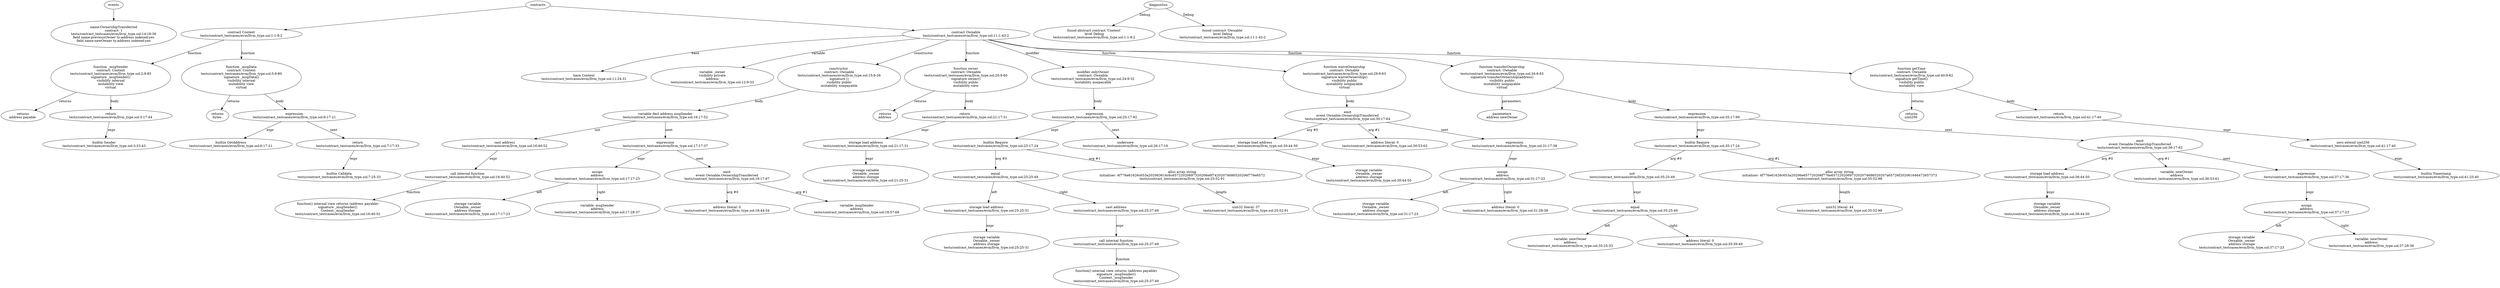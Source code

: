strict digraph "tests/contract_testcases/evm/llvm_type.sol" {
	OwnershipTransferred [label="name:OwnershipTransferred\ncontract: 1\ntests/contract_testcases/evm/llvm_type.sol:14:16-36\nfield name:previousOwner ty:address indexed:yes\nfield name:newOwner ty:address indexed:yes"]
	contract [label="contract Context\ntests/contract_testcases/evm/llvm_type.sol:1:1-9:2"]
	_msgSender [label="function _msgSender\ncontract: Context\ntests/contract_testcases/evm/llvm_type.sol:2:9-85\nsignature _msgSender()\nvisibility internal\nmutability view\nvirtual"]
	returns [label="returns\naddress payable "]
	return [label="return\ntests/contract_testcases/evm/llvm_type.sol:3:17-44"]
	builtins [label="builtin Sender\ntests/contract_testcases/evm/llvm_type.sol:3:33-43"]
	_msgData [label="function _msgData\ncontract: Context\ntests/contract_testcases/evm/llvm_type.sol:5:9-80\nsignature _msgData()\nvisibility internal\nmutability view\nvirtual"]
	returns_9 [label="returns\nbytes "]
	expr [label="expression\ntests/contract_testcases/evm/llvm_type.sol:6:17-21"]
	builtins_11 [label="builtin GetAddress\ntests/contract_testcases/evm/llvm_type.sol:6:17-21"]
	return_12 [label="return\ntests/contract_testcases/evm/llvm_type.sol:7:17-33"]
	builtins_13 [label="builtin Calldata\ntests/contract_testcases/evm/llvm_type.sol:7:25-33"]
	contract_14 [label="contract Ownable\ntests/contract_testcases/evm/llvm_type.sol:11:1-43:2"]
	base [label="base Context\ntests/contract_testcases/evm/llvm_type.sol:11:24-31"]
	var [label="variable _owner\nvisibility private\naddress\ntests/contract_testcases/evm/llvm_type.sol:12:9-33"]
	node_17 [label="constructor \ncontract: Ownable\ntests/contract_testcases/evm/llvm_type.sol:15:9-26\nsignature ()\nvisibility public\nmutability nonpayable"]
	var_decl [label="variable decl address msgSender\ntests/contract_testcases/evm/llvm_type.sol:16:17-52"]
	cast [label="cast address\ntests/contract_testcases/evm/llvm_type.sol:16:40-52"]
	call_internal_function [label="call internal function\ntests/contract_testcases/evm/llvm_type.sol:16:40-52"]
	internal_function [label="function() internal view returns (address payable)\nsignature _msgSender()\nContext._msgSender\ntests/contract_testcases/evm/llvm_type.sol:16:40-52"]
	expr_22 [label="expression\ntests/contract_testcases/evm/llvm_type.sol:17:17-37"]
	assign [label="assign\naddress\ntests/contract_testcases/evm/llvm_type.sol:17:17-23"]
	storage_var [label="storage variable\nOwnable._owner\naddress storage\ntests/contract_testcases/evm/llvm_type.sol:17:17-23"]
	variable [label="variable: msgSender\naddress\ntests/contract_testcases/evm/llvm_type.sol:17:28-37"]
	emit [label="emit\nevent Ownable.OwnershipTransferred\ntests/contract_testcases/evm/llvm_type.sol:18:17-67"]
	number_literal [label="address literal: 0\ntests/contract_testcases/evm/llvm_type.sol:18:44-54"]
	variable_28 [label="variable: msgSender\naddress\ntests/contract_testcases/evm/llvm_type.sol:18:57-66"]
	owner [label="function owner\ncontract: Ownable\ntests/contract_testcases/evm/llvm_type.sol:20:9-60\nsignature owner()\nvisibility public\nmutability view"]
	returns_30 [label="returns\naddress "]
	return_31 [label="return\ntests/contract_testcases/evm/llvm_type.sol:21:17-31"]
	storage_load [label="storage load address\ntests/contract_testcases/evm/llvm_type.sol:21:17-31"]
	storage_var_33 [label="storage variable\nOwnable._owner\naddress storage\ntests/contract_testcases/evm/llvm_type.sol:21:25-31"]
	onlyOwner [label="modifier onlyOwner\ncontract: Ownable\ntests/contract_testcases/evm/llvm_type.sol:24:9-32\nmutability nonpayable"]
	expr_35 [label="expression\ntests/contract_testcases/evm/llvm_type.sol:25:17-92"]
	builtins_36 [label="builtin Require\ntests/contract_testcases/evm/llvm_type.sol:25:17-24"]
	equal [label="equal\ntests/contract_testcases/evm/llvm_type.sol:25:25-49"]
	storage_load_38 [label="storage load address\ntests/contract_testcases/evm/llvm_type.sol:25:25-31"]
	storage_var_39 [label="storage variable\nOwnable._owner\naddress storage\ntests/contract_testcases/evm/llvm_type.sol:25:25-31"]
	cast_40 [label="cast address\ntests/contract_testcases/evm/llvm_type.sol:25:37-49"]
	call_internal_function_41 [label="call internal function\ntests/contract_testcases/evm/llvm_type.sol:25:37-49"]
	internal_function_42 [label="function() internal view returns (address payable)\nsignature _msgSender()\nContext._msgSender\ntests/contract_testcases/evm/llvm_type.sol:25:37-49"]
	alloc_array [label="alloc array string\ninitializer: 4f776e61626c653a202063616c6c65722020697320206e6f74202074686520206f776e6572\ntests/contract_testcases/evm/llvm_type.sol:25:52-91"]
	number_literal_44 [label="uint32 literal: 37\ntests/contract_testcases/evm/llvm_type.sol:25:52-91"]
	underscore [label="undersore\ntests/contract_testcases/evm/llvm_type.sol:26:17-18"]
	waiveOwnership [label="function waiveOwnership\ncontract: Ownable\ntests/contract_testcases/evm/llvm_type.sol:29:9-63\nsignature waiveOwnership()\nvisibility public\nmutability nonpayable\nvirtual"]
	emit_47 [label="emit\nevent Ownable.OwnershipTransferred\ntests/contract_testcases/evm/llvm_type.sol:30:17-64"]
	storage_load_48 [label="storage load address\ntests/contract_testcases/evm/llvm_type.sol:30:44-50"]
	storage_var_49 [label="storage variable\nOwnable._owner\naddress storage\ntests/contract_testcases/evm/llvm_type.sol:30:44-50"]
	number_literal_50 [label="address literal: 0\ntests/contract_testcases/evm/llvm_type.sol:30:53-63"]
	expr_51 [label="expression\ntests/contract_testcases/evm/llvm_type.sol:31:17-38"]
	assign_52 [label="assign\naddress\ntests/contract_testcases/evm/llvm_type.sol:31:17-23"]
	storage_var_53 [label="storage variable\nOwnable._owner\naddress storage\ntests/contract_testcases/evm/llvm_type.sol:31:17-23"]
	number_literal_54 [label="address literal: 0\ntests/contract_testcases/evm/llvm_type.sol:31:28-38"]
	transferOwnership [label="function transferOwnership\ncontract: Ownable\ntests/contract_testcases/evm/llvm_type.sol:34:9-83\nsignature transferOwnership(address)\nvisibility public\nmutability nonpayable\nvirtual"]
	parameters [label="parameters\naddress newOwner"]
	expr_57 [label="expression\ntests/contract_testcases/evm/llvm_type.sol:35:17-99"]
	builtins_58 [label="builtin Require\ntests/contract_testcases/evm/llvm_type.sol:35:17-24"]
	not [label="not\ntests/contract_testcases/evm/llvm_type.sol:35:25-49"]
	equal_60 [label="equal\ntests/contract_testcases/evm/llvm_type.sol:35:25-49"]
	variable_61 [label="variable: newOwner\naddress\ntests/contract_testcases/evm/llvm_type.sol:35:25-33"]
	number_literal_62 [label="address literal: 0\ntests/contract_testcases/evm/llvm_type.sol:35:39-49"]
	alloc_array_63 [label="alloc array string\ninitializer: 4f776e61626c653a20206e657720206f776e657220206973202074686520207a65726f202061646472657373\ntests/contract_testcases/evm/llvm_type.sol:35:52-98"]
	number_literal_64 [label="uint32 literal: 44\ntests/contract_testcases/evm/llvm_type.sol:35:52-98"]
	emit_65 [label="emit\nevent Ownable.OwnershipTransferred\ntests/contract_testcases/evm/llvm_type.sol:36:17-62"]
	storage_load_66 [label="storage load address\ntests/contract_testcases/evm/llvm_type.sol:36:44-50"]
	storage_var_67 [label="storage variable\nOwnable._owner\naddress storage\ntests/contract_testcases/evm/llvm_type.sol:36:44-50"]
	variable_68 [label="variable: newOwner\naddress\ntests/contract_testcases/evm/llvm_type.sol:36:53-61"]
	expr_69 [label="expression\ntests/contract_testcases/evm/llvm_type.sol:37:17-36"]
	assign_70 [label="assign\naddress\ntests/contract_testcases/evm/llvm_type.sol:37:17-23"]
	storage_var_71 [label="storage variable\nOwnable._owner\naddress storage\ntests/contract_testcases/evm/llvm_type.sol:37:17-23"]
	variable_72 [label="variable: newOwner\naddress\ntests/contract_testcases/evm/llvm_type.sol:37:28-36"]
	getTime [label="function getTime\ncontract: Ownable\ntests/contract_testcases/evm/llvm_type.sol:40:9-62\nsignature getTime()\nvisibility public\nmutability view"]
	returns_74 [label="returns\nuint256 "]
	return_75 [label="return\ntests/contract_testcases/evm/llvm_type.sol:41:17-40"]
	zero_ext [label="zero extend uint256\ntests/contract_testcases/evm/llvm_type.sol:41:17-40"]
	builtins_77 [label="builtin Timestamp\ntests/contract_testcases/evm/llvm_type.sol:41:25-40"]
	diagnostic [label="found abstract contract 'Context'\nlevel Debug\ntests/contract_testcases/evm/llvm_type.sol:1:1-9:2"]
	diagnostic_80 [label="found contract 'Ownable'\nlevel Debug\ntests/contract_testcases/evm/llvm_type.sol:11:1-43:2"]
	events -> OwnershipTransferred
	contracts -> contract
	contract -> _msgSender [label="function"]
	_msgSender -> returns [label="returns"]
	_msgSender -> return [label="body"]
	return -> builtins [label="expr"]
	contract -> _msgData [label="function"]
	_msgData -> returns_9 [label="returns"]
	_msgData -> expr [label="body"]
	expr -> builtins_11 [label="expr"]
	expr -> return_12 [label="next"]
	return_12 -> builtins_13 [label="expr"]
	contracts -> contract_14
	contract_14 -> base [label="base"]
	contract_14 -> var [label="variable"]
	contract_14 -> node_17 [label="constructor"]
	node_17 -> var_decl [label="body"]
	var_decl -> cast [label="init"]
	cast -> call_internal_function [label="expr"]
	call_internal_function -> internal_function [label="function"]
	var_decl -> expr_22 [label="next"]
	expr_22 -> assign [label="expr"]
	assign -> storage_var [label="left"]
	assign -> variable [label="right"]
	expr_22 -> emit [label="next"]
	emit -> number_literal [label="arg #0"]
	emit -> variable_28 [label="arg #1"]
	contract_14 -> owner [label="function"]
	owner -> returns_30 [label="returns"]
	owner -> return_31 [label="body"]
	return_31 -> storage_load [label="expr"]
	storage_load -> storage_var_33 [label="expr"]
	contract_14 -> onlyOwner [label="modifier"]
	onlyOwner -> expr_35 [label="body"]
	expr_35 -> builtins_36 [label="expr"]
	builtins_36 -> equal [label="arg #0"]
	equal -> storage_load_38 [label="left"]
	storage_load_38 -> storage_var_39 [label="expr"]
	equal -> cast_40 [label="right"]
	cast_40 -> call_internal_function_41 [label="expr"]
	call_internal_function_41 -> internal_function_42 [label="function"]
	builtins_36 -> alloc_array [label="arg #1"]
	alloc_array -> number_literal_44 [label="length"]
	expr_35 -> underscore [label="next"]
	contract_14 -> waiveOwnership [label="function"]
	waiveOwnership -> emit_47 [label="body"]
	emit_47 -> storage_load_48 [label="arg #0"]
	storage_load_48 -> storage_var_49 [label="expr"]
	emit_47 -> number_literal_50 [label="arg #1"]
	emit_47 -> expr_51 [label="next"]
	expr_51 -> assign_52 [label="expr"]
	assign_52 -> storage_var_53 [label="left"]
	assign_52 -> number_literal_54 [label="right"]
	contract_14 -> transferOwnership [label="function"]
	transferOwnership -> parameters [label="parameters"]
	transferOwnership -> expr_57 [label="body"]
	expr_57 -> builtins_58 [label="expr"]
	builtins_58 -> not [label="arg #0"]
	not -> equal_60 [label="expr"]
	equal_60 -> variable_61 [label="left"]
	equal_60 -> number_literal_62 [label="right"]
	builtins_58 -> alloc_array_63 [label="arg #1"]
	alloc_array_63 -> number_literal_64 [label="length"]
	expr_57 -> emit_65 [label="next"]
	emit_65 -> storage_load_66 [label="arg #0"]
	storage_load_66 -> storage_var_67 [label="expr"]
	emit_65 -> variable_68 [label="arg #1"]
	emit_65 -> expr_69 [label="next"]
	expr_69 -> assign_70 [label="expr"]
	assign_70 -> storage_var_71 [label="left"]
	assign_70 -> variable_72 [label="right"]
	contract_14 -> getTime [label="function"]
	getTime -> returns_74 [label="returns"]
	getTime -> return_75 [label="body"]
	return_75 -> zero_ext [label="expr"]
	zero_ext -> builtins_77 [label="expr"]
	diagnostics -> diagnostic [label="Debug"]
	diagnostics -> diagnostic_80 [label="Debug"]
}
